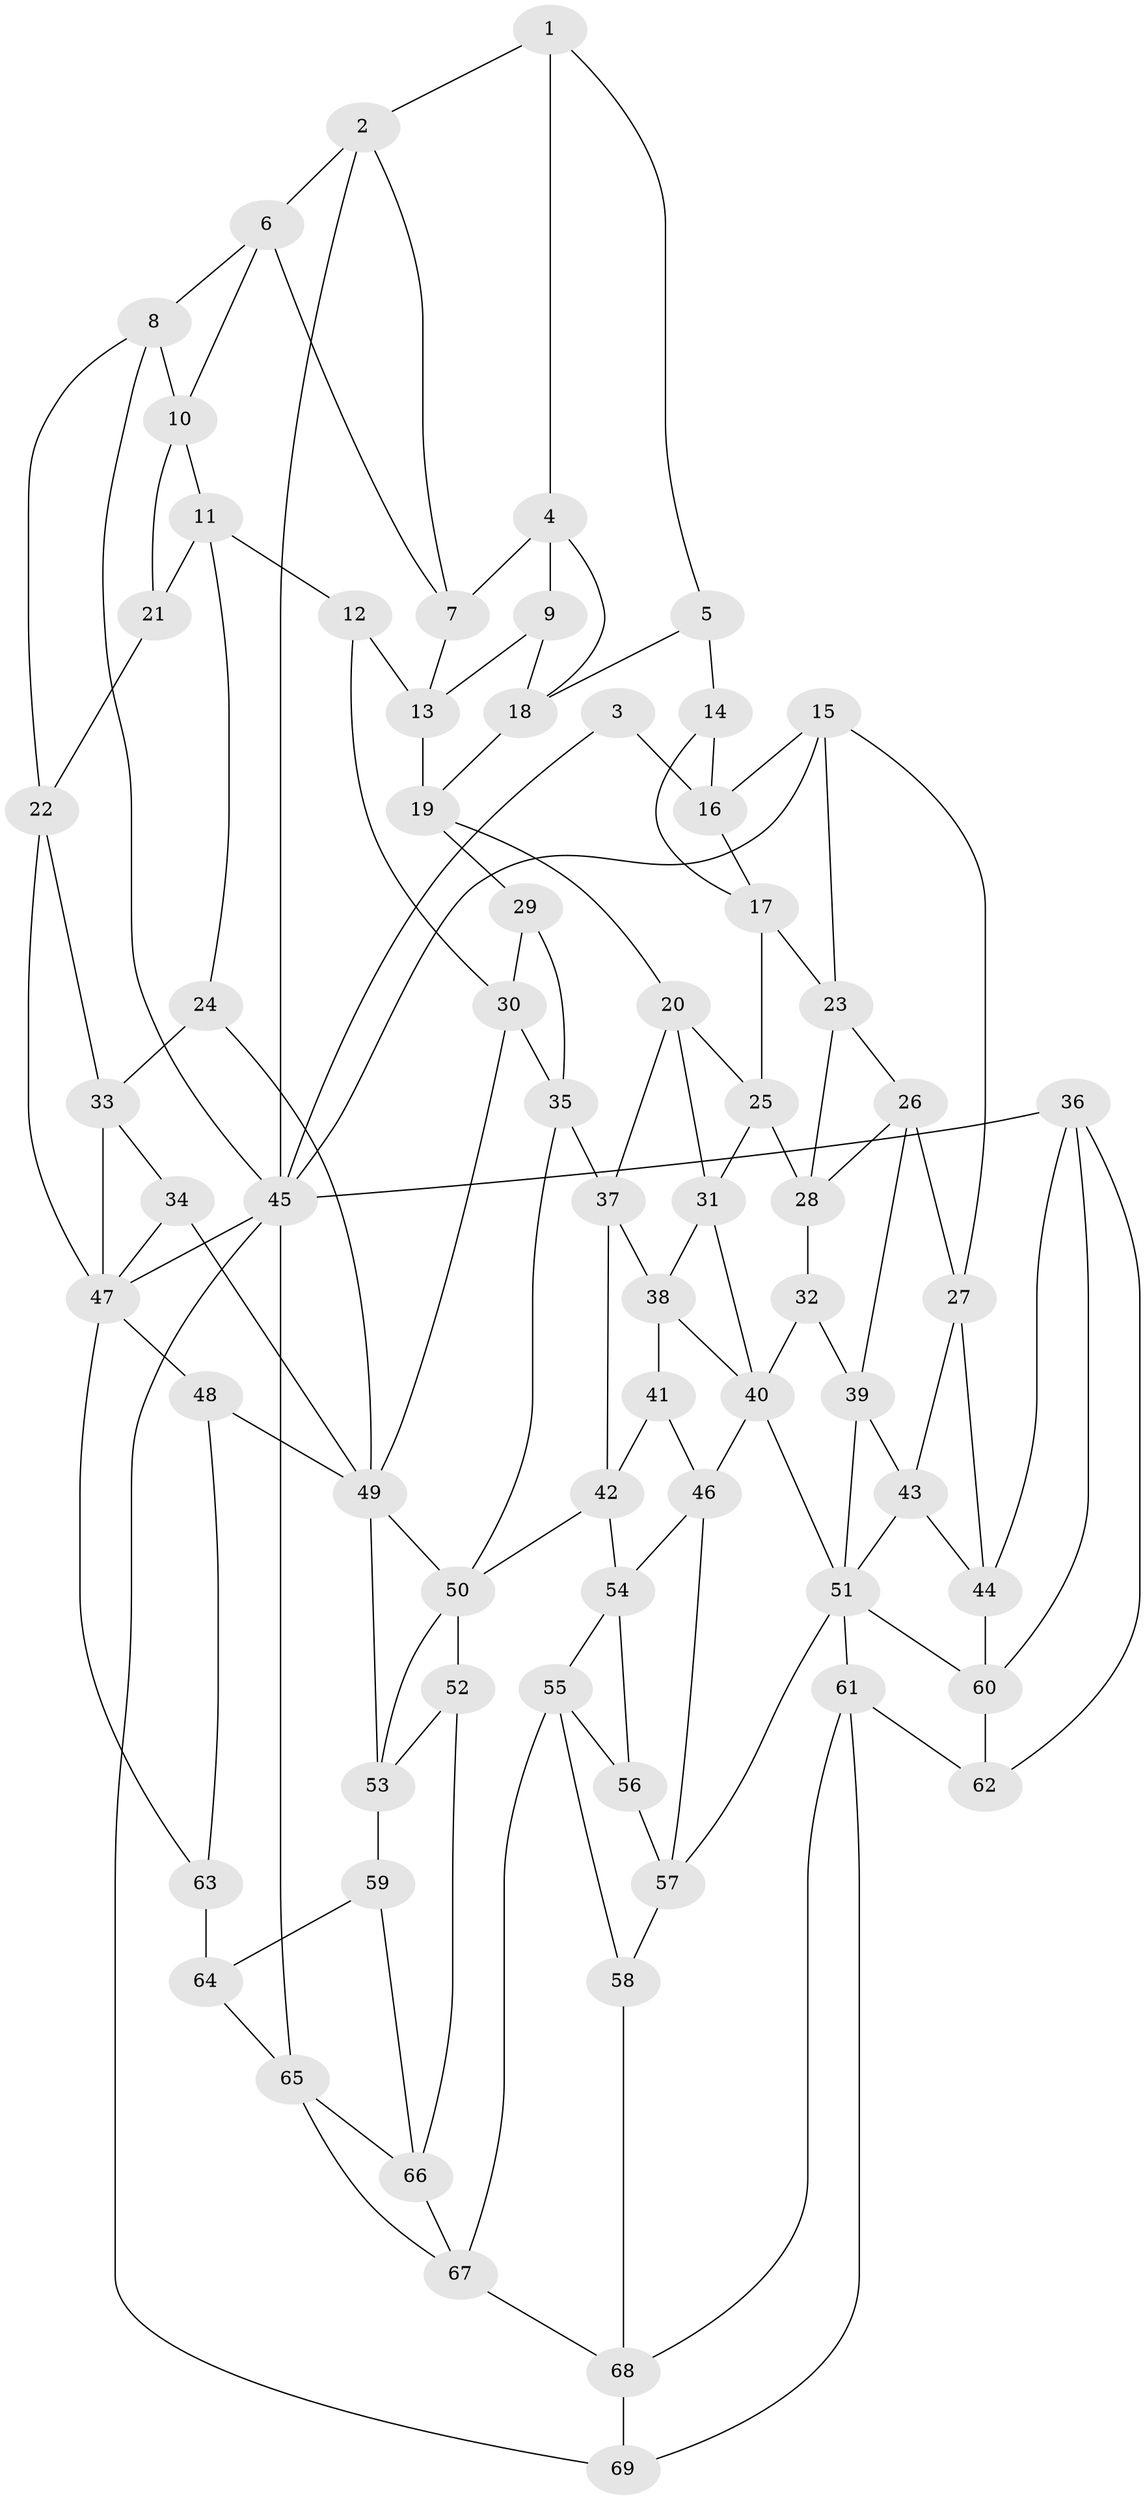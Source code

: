 // original degree distribution, {3: 0.014492753623188406, 4: 0.2391304347826087, 6: 0.2246376811594203, 5: 0.5217391304347826}
// Generated by graph-tools (version 1.1) at 2025/51/03/09/25 03:51:04]
// undirected, 69 vertices, 133 edges
graph export_dot {
graph [start="1"]
  node [color=gray90,style=filled];
  1;
  2;
  3;
  4;
  5;
  6;
  7;
  8;
  9;
  10;
  11;
  12;
  13;
  14;
  15;
  16;
  17;
  18;
  19;
  20;
  21;
  22;
  23;
  24;
  25;
  26;
  27;
  28;
  29;
  30;
  31;
  32;
  33;
  34;
  35;
  36;
  37;
  38;
  39;
  40;
  41;
  42;
  43;
  44;
  45;
  46;
  47;
  48;
  49;
  50;
  51;
  52;
  53;
  54;
  55;
  56;
  57;
  58;
  59;
  60;
  61;
  62;
  63;
  64;
  65;
  66;
  67;
  68;
  69;
  1 -- 2 [weight=1.0];
  1 -- 4 [weight=1.0];
  1 -- 5 [weight=1.0];
  2 -- 6 [weight=1.0];
  2 -- 7 [weight=1.0];
  2 -- 45 [weight=1.0];
  3 -- 16 [weight=1.0];
  3 -- 45 [weight=1.0];
  4 -- 7 [weight=1.0];
  4 -- 9 [weight=1.0];
  4 -- 18 [weight=1.0];
  5 -- 14 [weight=2.0];
  5 -- 18 [weight=1.0];
  6 -- 7 [weight=1.0];
  6 -- 8 [weight=1.0];
  6 -- 10 [weight=1.0];
  7 -- 13 [weight=1.0];
  8 -- 10 [weight=1.0];
  8 -- 22 [weight=1.0];
  8 -- 45 [weight=1.0];
  9 -- 13 [weight=1.0];
  9 -- 18 [weight=1.0];
  10 -- 11 [weight=1.0];
  10 -- 21 [weight=1.0];
  11 -- 12 [weight=1.0];
  11 -- 21 [weight=1.0];
  11 -- 24 [weight=1.0];
  12 -- 13 [weight=1.0];
  12 -- 30 [weight=1.0];
  13 -- 19 [weight=1.0];
  14 -- 16 [weight=1.0];
  14 -- 17 [weight=1.0];
  15 -- 16 [weight=1.0];
  15 -- 23 [weight=1.0];
  15 -- 27 [weight=1.0];
  15 -- 45 [weight=1.0];
  16 -- 17 [weight=1.0];
  17 -- 23 [weight=1.0];
  17 -- 25 [weight=1.0];
  18 -- 19 [weight=1.0];
  19 -- 20 [weight=1.0];
  19 -- 29 [weight=1.0];
  20 -- 25 [weight=1.0];
  20 -- 31 [weight=1.0];
  20 -- 37 [weight=1.0];
  21 -- 22 [weight=1.0];
  22 -- 33 [weight=1.0];
  22 -- 47 [weight=1.0];
  23 -- 26 [weight=1.0];
  23 -- 28 [weight=1.0];
  24 -- 33 [weight=1.0];
  24 -- 49 [weight=1.0];
  25 -- 28 [weight=1.0];
  25 -- 31 [weight=1.0];
  26 -- 27 [weight=1.0];
  26 -- 28 [weight=1.0];
  26 -- 39 [weight=1.0];
  27 -- 43 [weight=1.0];
  27 -- 44 [weight=1.0];
  28 -- 32 [weight=1.0];
  29 -- 30 [weight=1.0];
  29 -- 35 [weight=1.0];
  30 -- 35 [weight=1.0];
  30 -- 49 [weight=1.0];
  31 -- 38 [weight=1.0];
  31 -- 40 [weight=1.0];
  32 -- 39 [weight=1.0];
  32 -- 40 [weight=2.0];
  33 -- 34 [weight=1.0];
  33 -- 47 [weight=1.0];
  34 -- 47 [weight=1.0];
  34 -- 49 [weight=1.0];
  35 -- 37 [weight=1.0];
  35 -- 50 [weight=1.0];
  36 -- 44 [weight=1.0];
  36 -- 45 [weight=1.0];
  36 -- 60 [weight=1.0];
  36 -- 62 [weight=1.0];
  37 -- 38 [weight=1.0];
  37 -- 42 [weight=1.0];
  38 -- 40 [weight=1.0];
  38 -- 41 [weight=1.0];
  39 -- 43 [weight=1.0];
  39 -- 51 [weight=1.0];
  40 -- 46 [weight=1.0];
  40 -- 51 [weight=1.0];
  41 -- 42 [weight=1.0];
  41 -- 46 [weight=1.0];
  42 -- 50 [weight=1.0];
  42 -- 54 [weight=1.0];
  43 -- 44 [weight=1.0];
  43 -- 51 [weight=1.0];
  44 -- 60 [weight=1.0];
  45 -- 47 [weight=1.0];
  45 -- 65 [weight=1.0];
  45 -- 69 [weight=1.0];
  46 -- 54 [weight=1.0];
  46 -- 57 [weight=1.0];
  47 -- 48 [weight=1.0];
  47 -- 63 [weight=1.0];
  48 -- 49 [weight=1.0];
  48 -- 63 [weight=1.0];
  49 -- 50 [weight=1.0];
  49 -- 53 [weight=1.0];
  50 -- 52 [weight=2.0];
  50 -- 53 [weight=1.0];
  51 -- 57 [weight=1.0];
  51 -- 60 [weight=1.0];
  51 -- 61 [weight=1.0];
  52 -- 53 [weight=1.0];
  52 -- 66 [weight=1.0];
  53 -- 59 [weight=1.0];
  54 -- 55 [weight=1.0];
  54 -- 56 [weight=1.0];
  55 -- 56 [weight=1.0];
  55 -- 58 [weight=1.0];
  55 -- 67 [weight=1.0];
  56 -- 57 [weight=1.0];
  57 -- 58 [weight=1.0];
  58 -- 68 [weight=1.0];
  59 -- 64 [weight=1.0];
  59 -- 66 [weight=1.0];
  60 -- 62 [weight=1.0];
  61 -- 62 [weight=1.0];
  61 -- 68 [weight=1.0];
  61 -- 69 [weight=1.0];
  63 -- 64 [weight=2.0];
  64 -- 65 [weight=1.0];
  65 -- 66 [weight=1.0];
  65 -- 67 [weight=1.0];
  66 -- 67 [weight=1.0];
  67 -- 68 [weight=1.0];
  68 -- 69 [weight=1.0];
}
